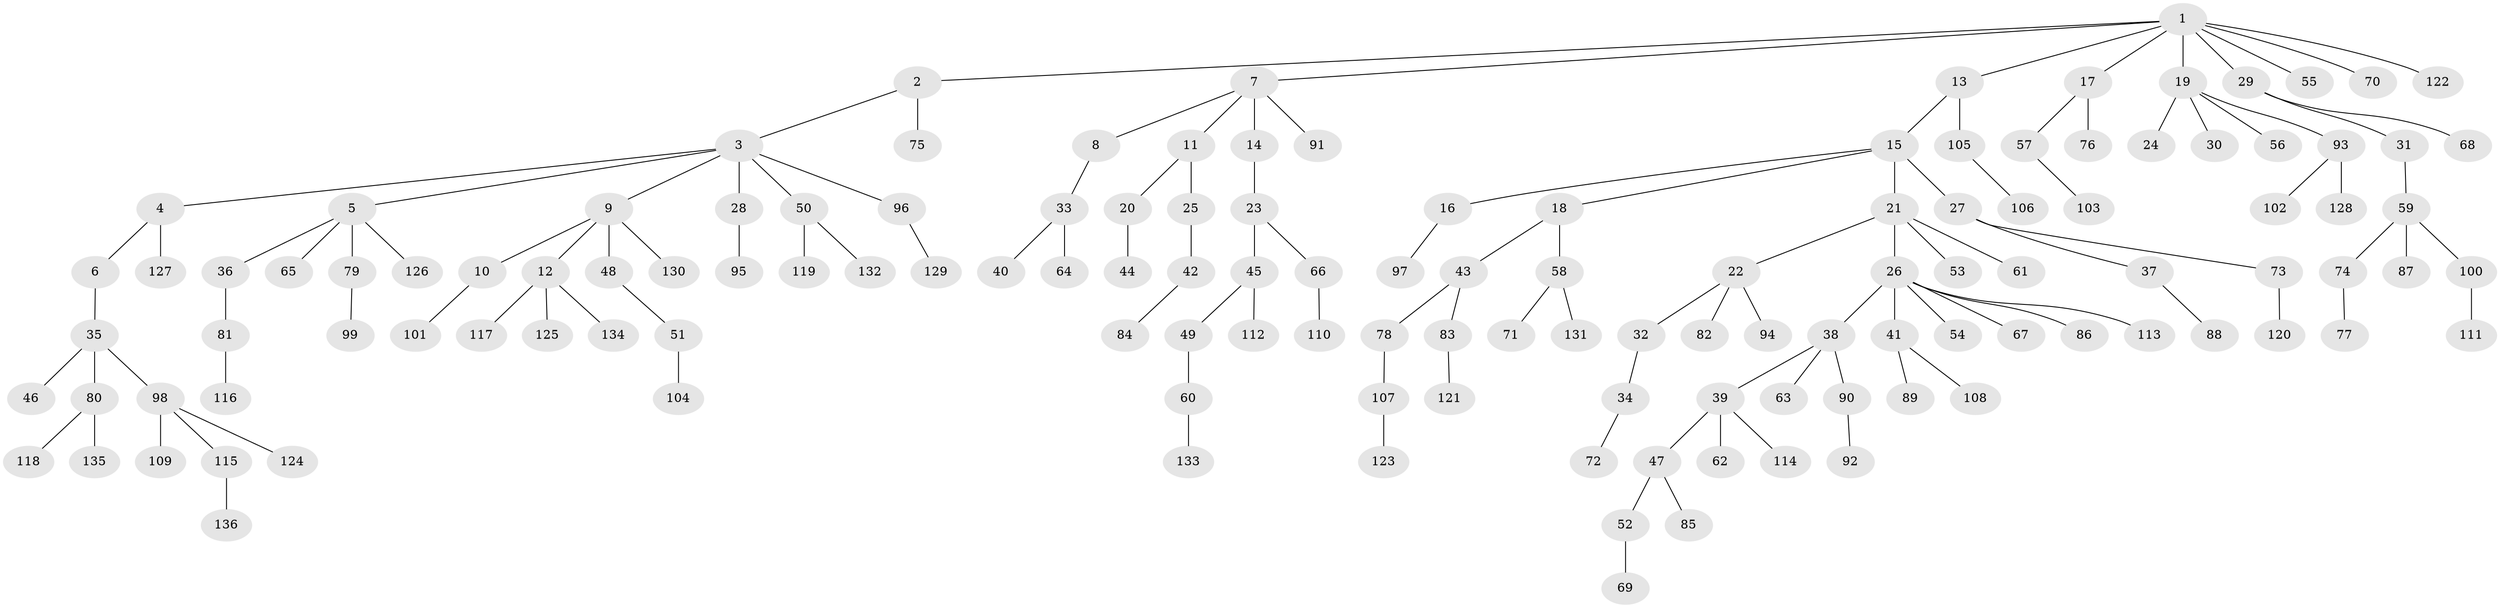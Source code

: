 // coarse degree distribution, {8: 0.012195121951219513, 2: 0.21951219512195122, 7: 0.012195121951219513, 4: 0.06097560975609756, 1: 0.524390243902439, 3: 0.14634146341463414, 6: 0.024390243902439025}
// Generated by graph-tools (version 1.1) at 2025/51/03/04/25 22:51:35]
// undirected, 136 vertices, 135 edges
graph export_dot {
  node [color=gray90,style=filled];
  1;
  2;
  3;
  4;
  5;
  6;
  7;
  8;
  9;
  10;
  11;
  12;
  13;
  14;
  15;
  16;
  17;
  18;
  19;
  20;
  21;
  22;
  23;
  24;
  25;
  26;
  27;
  28;
  29;
  30;
  31;
  32;
  33;
  34;
  35;
  36;
  37;
  38;
  39;
  40;
  41;
  42;
  43;
  44;
  45;
  46;
  47;
  48;
  49;
  50;
  51;
  52;
  53;
  54;
  55;
  56;
  57;
  58;
  59;
  60;
  61;
  62;
  63;
  64;
  65;
  66;
  67;
  68;
  69;
  70;
  71;
  72;
  73;
  74;
  75;
  76;
  77;
  78;
  79;
  80;
  81;
  82;
  83;
  84;
  85;
  86;
  87;
  88;
  89;
  90;
  91;
  92;
  93;
  94;
  95;
  96;
  97;
  98;
  99;
  100;
  101;
  102;
  103;
  104;
  105;
  106;
  107;
  108;
  109;
  110;
  111;
  112;
  113;
  114;
  115;
  116;
  117;
  118;
  119;
  120;
  121;
  122;
  123;
  124;
  125;
  126;
  127;
  128;
  129;
  130;
  131;
  132;
  133;
  134;
  135;
  136;
  1 -- 2;
  1 -- 7;
  1 -- 13;
  1 -- 17;
  1 -- 19;
  1 -- 29;
  1 -- 55;
  1 -- 70;
  1 -- 122;
  2 -- 3;
  2 -- 75;
  3 -- 4;
  3 -- 5;
  3 -- 9;
  3 -- 28;
  3 -- 50;
  3 -- 96;
  4 -- 6;
  4 -- 127;
  5 -- 36;
  5 -- 65;
  5 -- 79;
  5 -- 126;
  6 -- 35;
  7 -- 8;
  7 -- 11;
  7 -- 14;
  7 -- 91;
  8 -- 33;
  9 -- 10;
  9 -- 12;
  9 -- 48;
  9 -- 130;
  10 -- 101;
  11 -- 20;
  11 -- 25;
  12 -- 117;
  12 -- 125;
  12 -- 134;
  13 -- 15;
  13 -- 105;
  14 -- 23;
  15 -- 16;
  15 -- 18;
  15 -- 21;
  15 -- 27;
  16 -- 97;
  17 -- 57;
  17 -- 76;
  18 -- 43;
  18 -- 58;
  19 -- 24;
  19 -- 30;
  19 -- 56;
  19 -- 93;
  20 -- 44;
  21 -- 22;
  21 -- 26;
  21 -- 53;
  21 -- 61;
  22 -- 32;
  22 -- 82;
  22 -- 94;
  23 -- 45;
  23 -- 66;
  25 -- 42;
  26 -- 38;
  26 -- 41;
  26 -- 54;
  26 -- 67;
  26 -- 86;
  26 -- 113;
  27 -- 37;
  27 -- 73;
  28 -- 95;
  29 -- 31;
  29 -- 68;
  31 -- 59;
  32 -- 34;
  33 -- 40;
  33 -- 64;
  34 -- 72;
  35 -- 46;
  35 -- 80;
  35 -- 98;
  36 -- 81;
  37 -- 88;
  38 -- 39;
  38 -- 63;
  38 -- 90;
  39 -- 47;
  39 -- 62;
  39 -- 114;
  41 -- 89;
  41 -- 108;
  42 -- 84;
  43 -- 78;
  43 -- 83;
  45 -- 49;
  45 -- 112;
  47 -- 52;
  47 -- 85;
  48 -- 51;
  49 -- 60;
  50 -- 119;
  50 -- 132;
  51 -- 104;
  52 -- 69;
  57 -- 103;
  58 -- 71;
  58 -- 131;
  59 -- 74;
  59 -- 87;
  59 -- 100;
  60 -- 133;
  66 -- 110;
  73 -- 120;
  74 -- 77;
  78 -- 107;
  79 -- 99;
  80 -- 118;
  80 -- 135;
  81 -- 116;
  83 -- 121;
  90 -- 92;
  93 -- 102;
  93 -- 128;
  96 -- 129;
  98 -- 109;
  98 -- 115;
  98 -- 124;
  100 -- 111;
  105 -- 106;
  107 -- 123;
  115 -- 136;
}
